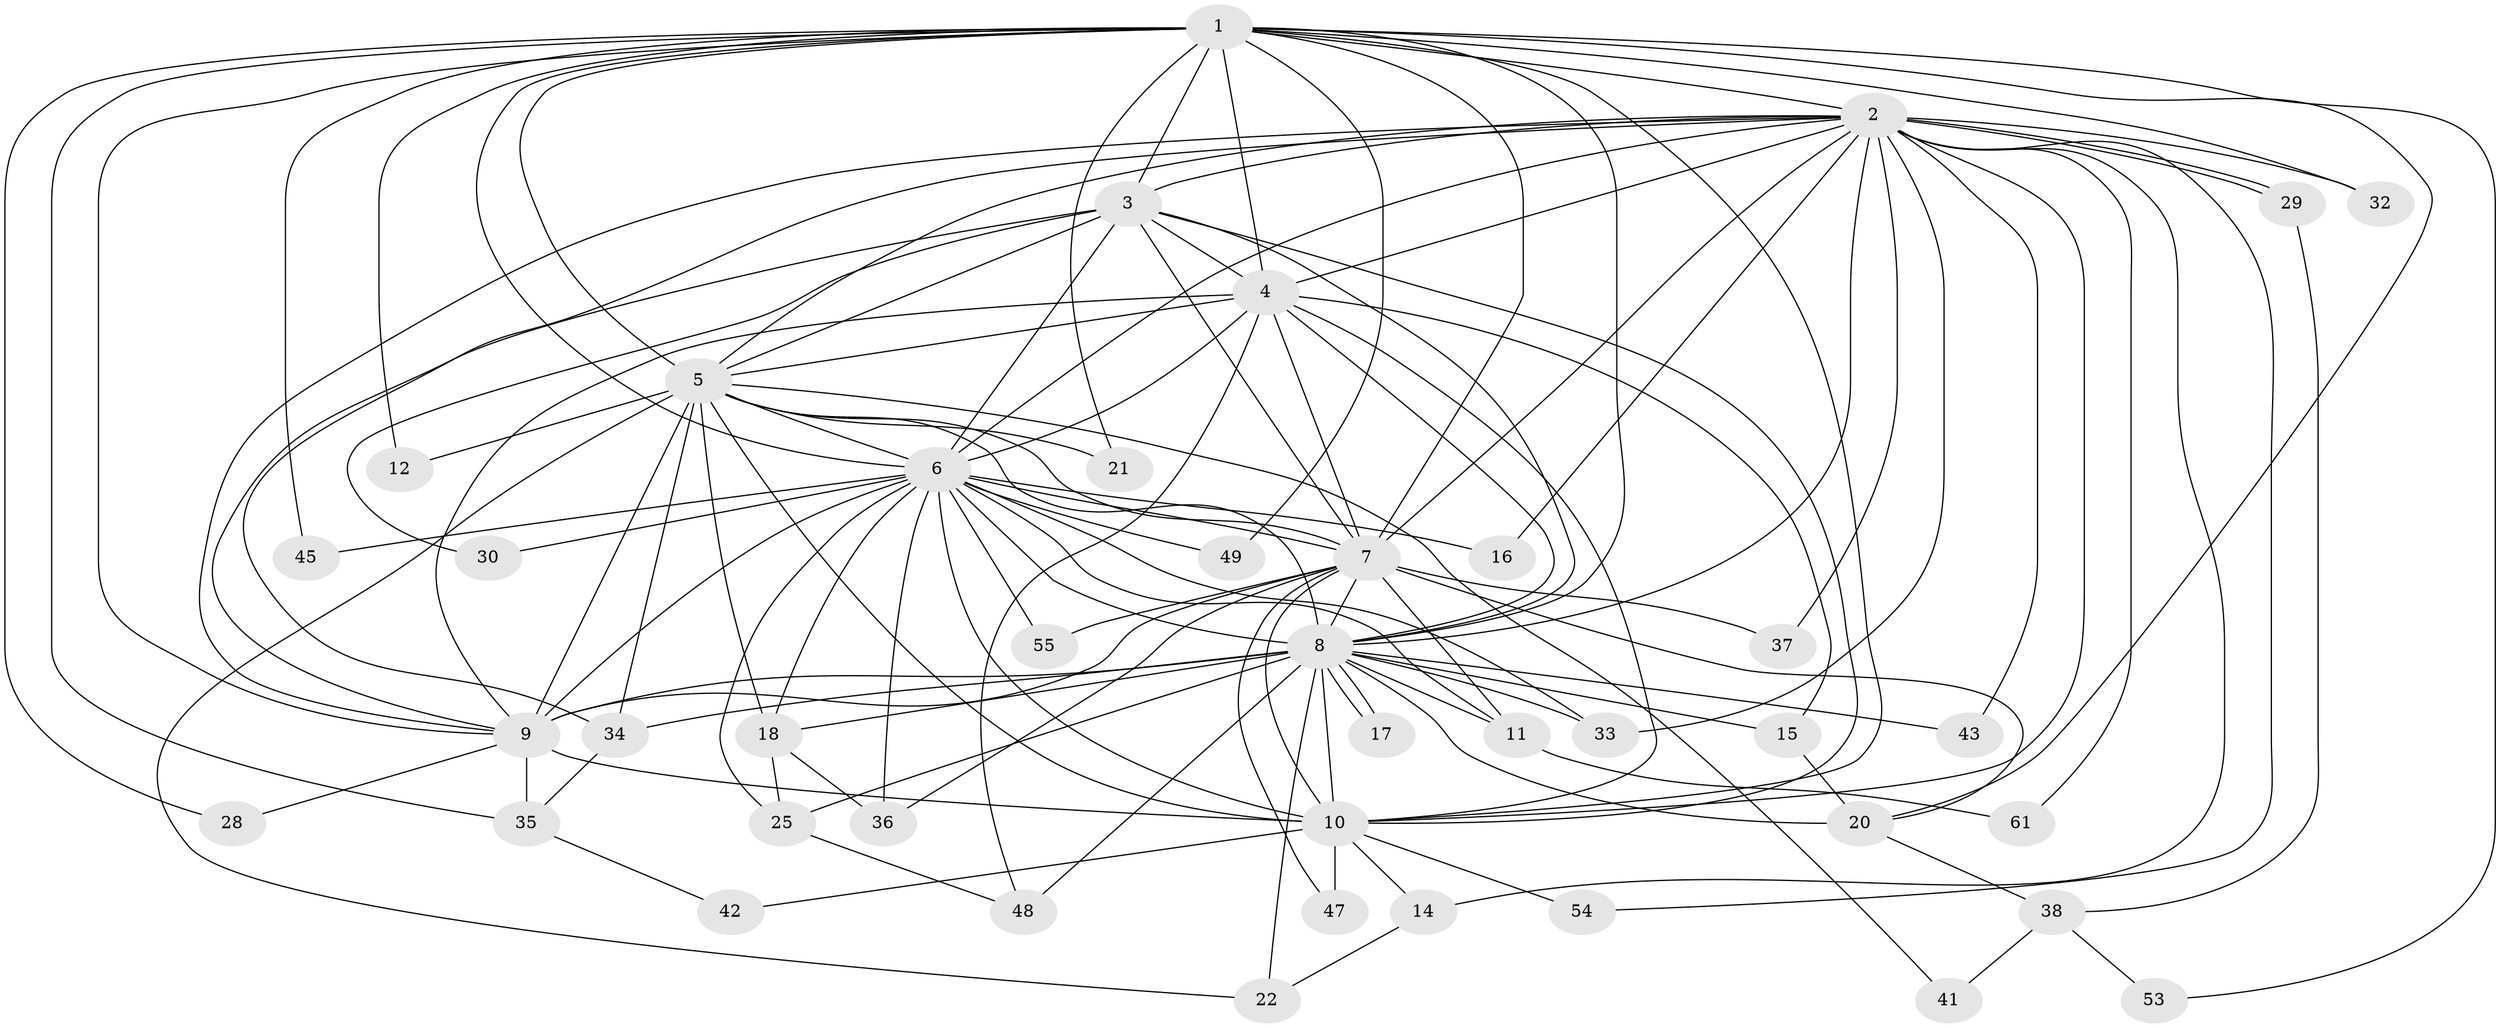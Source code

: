 // original degree distribution, {18: 0.01639344262295082, 20: 0.03278688524590164, 10: 0.01639344262295082, 12: 0.01639344262295082, 15: 0.01639344262295082, 16: 0.01639344262295082, 24: 0.01639344262295082, 13: 0.01639344262295082, 14: 0.01639344262295082, 4: 0.06557377049180328, 2: 0.5409836065573771, 5: 0.06557377049180328, 3: 0.16393442622950818}
// Generated by graph-tools (version 1.1) at 2025/17/03/04/25 18:17:32]
// undirected, 42 vertices, 120 edges
graph export_dot {
graph [start="1"]
  node [color=gray90,style=filled];
  1;
  2;
  3;
  4;
  5;
  6;
  7;
  8 [super="+39+23+51+52+27+13"];
  9;
  10 [super="+19"];
  11 [super="+31"];
  12;
  14;
  15;
  16;
  17;
  18 [super="+60"];
  20 [super="+24"];
  21;
  22 [super="+56"];
  25 [super="+57"];
  28;
  29;
  30;
  32;
  33 [super="+59"];
  34 [super="+50"];
  35 [super="+40+44"];
  36 [super="+58"];
  37;
  38;
  41;
  42;
  43;
  45;
  47;
  48;
  49;
  53;
  54;
  55;
  61;
  1 -- 2;
  1 -- 3;
  1 -- 4;
  1 -- 5;
  1 -- 6;
  1 -- 7;
  1 -- 8;
  1 -- 9;
  1 -- 10;
  1 -- 12;
  1 -- 21;
  1 -- 28;
  1 -- 32;
  1 -- 35;
  1 -- 45;
  1 -- 49;
  1 -- 53;
  1 -- 20;
  2 -- 3;
  2 -- 4;
  2 -- 5;
  2 -- 6;
  2 -- 7;
  2 -- 8;
  2 -- 9;
  2 -- 10;
  2 -- 14;
  2 -- 16;
  2 -- 29;
  2 -- 29;
  2 -- 32;
  2 -- 33;
  2 -- 37;
  2 -- 43;
  2 -- 54;
  2 -- 61;
  2 -- 34;
  3 -- 4;
  3 -- 5;
  3 -- 6;
  3 -- 7;
  3 -- 8;
  3 -- 9;
  3 -- 10;
  3 -- 30;
  4 -- 5;
  4 -- 6;
  4 -- 7;
  4 -- 8 [weight=2];
  4 -- 9;
  4 -- 10;
  4 -- 15;
  4 -- 48;
  5 -- 6;
  5 -- 7;
  5 -- 8;
  5 -- 9;
  5 -- 10;
  5 -- 12;
  5 -- 21;
  5 -- 22;
  5 -- 34;
  5 -- 41;
  5 -- 18;
  6 -- 7;
  6 -- 8 [weight=2];
  6 -- 9;
  6 -- 10;
  6 -- 11;
  6 -- 16;
  6 -- 18;
  6 -- 25;
  6 -- 30;
  6 -- 45;
  6 -- 49;
  6 -- 55;
  6 -- 36;
  6 -- 33;
  7 -- 8;
  7 -- 9;
  7 -- 10 [weight=2];
  7 -- 20;
  7 -- 36;
  7 -- 37;
  7 -- 47;
  7 -- 55;
  7 -- 11;
  8 -- 9 [weight=2];
  8 -- 10 [weight=2];
  8 -- 11;
  8 -- 15;
  8 -- 17;
  8 -- 17;
  8 -- 18;
  8 -- 20 [weight=2];
  8 -- 33;
  8 -- 43 [weight=2];
  8 -- 48;
  8 -- 25;
  8 -- 34;
  8 -- 22;
  9 -- 10;
  9 -- 28;
  9 -- 35 [weight=2];
  10 -- 14;
  10 -- 47;
  10 -- 54;
  10 -- 42;
  11 -- 61;
  14 -- 22;
  15 -- 20;
  18 -- 25;
  18 -- 36;
  20 -- 38;
  25 -- 48;
  29 -- 38;
  34 -- 35;
  35 -- 42;
  38 -- 41;
  38 -- 53;
}
